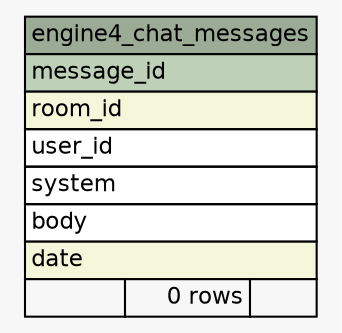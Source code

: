 // dot 2.38.0 on Windows 10 10.0
// SchemaSpy rev 590
digraph "engine4_chat_messages" {
  graph [
    rankdir="RL"
    bgcolor="#f7f7f7"
    nodesep="0.18"
    ranksep="0.46"
    fontname="Helvetica"
    fontsize="11"
  ];
  node [
    fontname="Helvetica"
    fontsize="11"
    shape="plaintext"
  ];
  edge [
    arrowsize="0.8"
  ];
  "engine4_chat_messages" [
    label=<
    <TABLE BORDER="0" CELLBORDER="1" CELLSPACING="0" BGCOLOR="#ffffff">
      <TR><TD COLSPAN="3" BGCOLOR="#9bab96" ALIGN="CENTER">engine4_chat_messages</TD></TR>
      <TR><TD PORT="message_id" COLSPAN="3" BGCOLOR="#bed1b8" ALIGN="LEFT">message_id</TD></TR>
      <TR><TD PORT="room_id" COLSPAN="3" BGCOLOR="#f4f7da" ALIGN="LEFT">room_id</TD></TR>
      <TR><TD PORT="user_id" COLSPAN="3" ALIGN="LEFT">user_id</TD></TR>
      <TR><TD PORT="system" COLSPAN="3" ALIGN="LEFT">system</TD></TR>
      <TR><TD PORT="body" COLSPAN="3" ALIGN="LEFT">body</TD></TR>
      <TR><TD PORT="date" COLSPAN="3" BGCOLOR="#f4f7da" ALIGN="LEFT">date</TD></TR>
      <TR><TD ALIGN="LEFT" BGCOLOR="#f7f7f7">  </TD><TD ALIGN="RIGHT" BGCOLOR="#f7f7f7">0 rows</TD><TD ALIGN="RIGHT" BGCOLOR="#f7f7f7">  </TD></TR>
    </TABLE>>
    URL="tables/engine4_chat_messages.html"
    tooltip="engine4_chat_messages"
  ];
}
